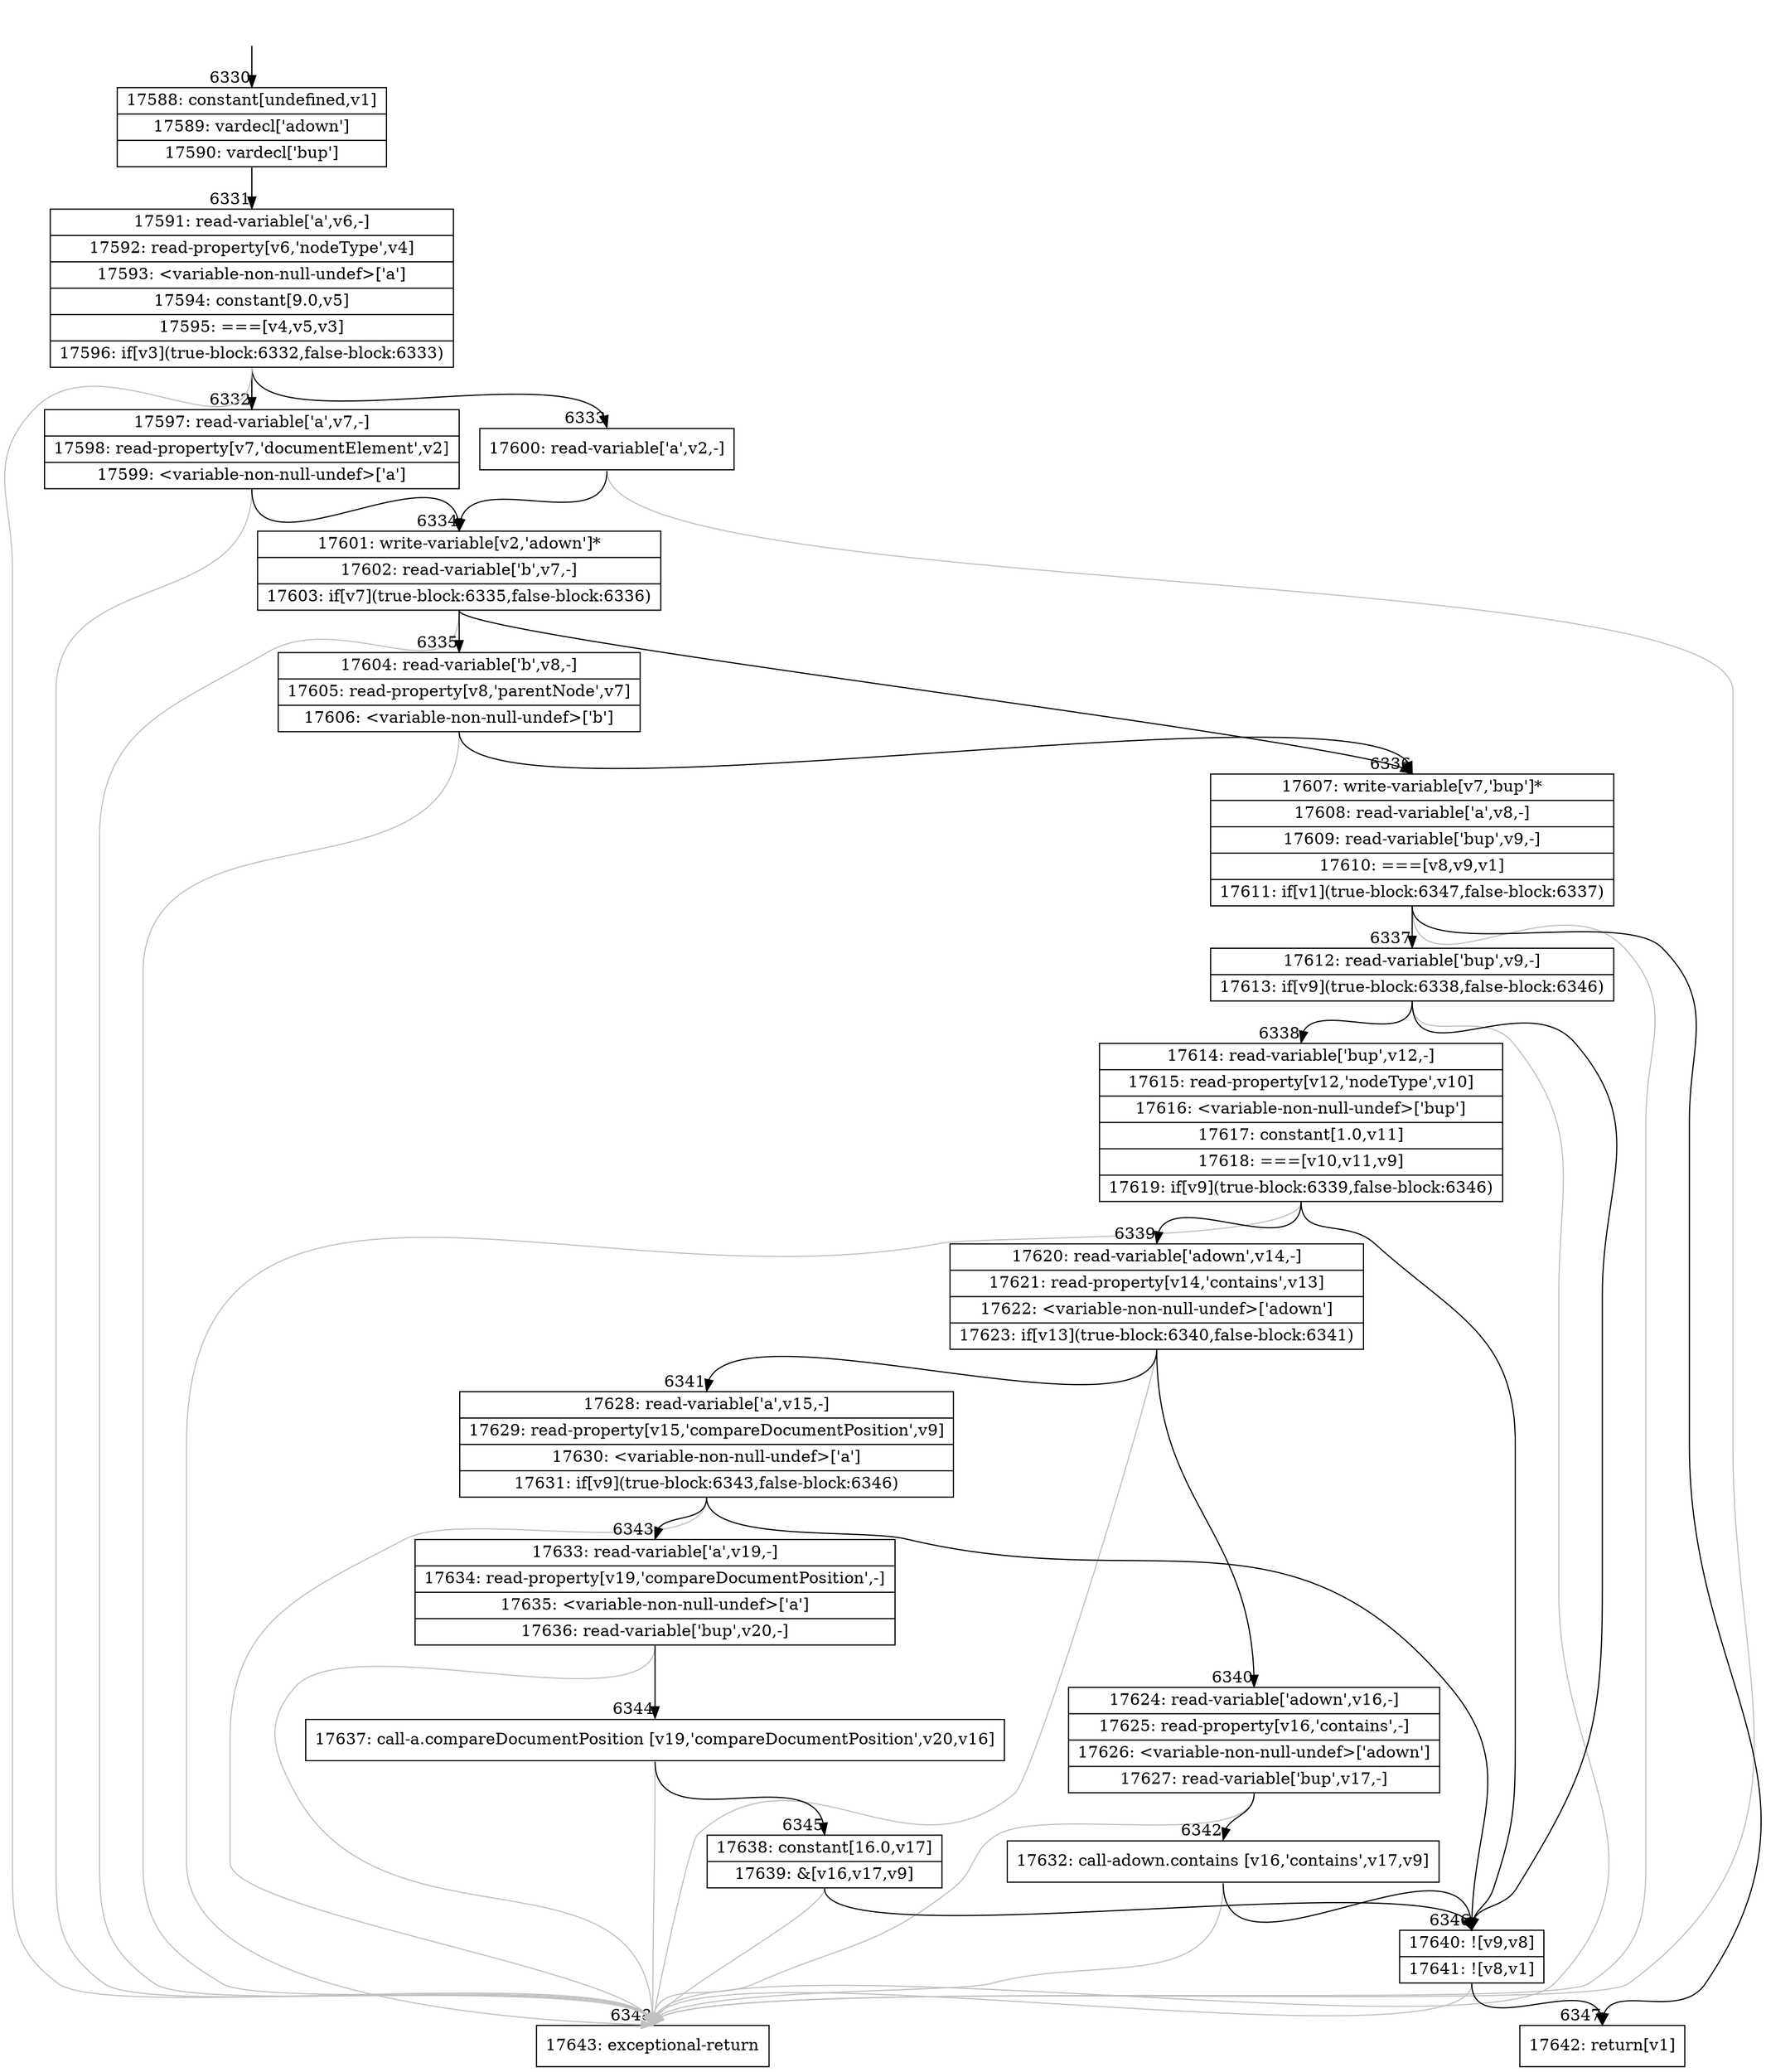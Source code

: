 digraph {
rankdir="TD"
BB_entry504[shape=none,label=""];
BB_entry504 -> BB6330 [tailport=s, headport=n, headlabel="    6330"]
BB6330 [shape=record label="{17588: constant[undefined,v1]|17589: vardecl['adown']|17590: vardecl['bup']}" ] 
BB6330 -> BB6331 [tailport=s, headport=n, headlabel="      6331"]
BB6331 [shape=record label="{17591: read-variable['a',v6,-]|17592: read-property[v6,'nodeType',v4]|17593: \<variable-non-null-undef\>['a']|17594: constant[9.0,v5]|17595: ===[v4,v5,v3]|17596: if[v3](true-block:6332,false-block:6333)}" ] 
BB6331 -> BB6332 [tailport=s, headport=n, headlabel="      6332"]
BB6331 -> BB6333 [tailport=s, headport=n, headlabel="      6333"]
BB6331 -> BB6348 [tailport=s, headport=n, color=gray, headlabel="      6348"]
BB6332 [shape=record label="{17597: read-variable['a',v7,-]|17598: read-property[v7,'documentElement',v2]|17599: \<variable-non-null-undef\>['a']}" ] 
BB6332 -> BB6334 [tailport=s, headport=n, headlabel="      6334"]
BB6332 -> BB6348 [tailport=s, headport=n, color=gray]
BB6333 [shape=record label="{17600: read-variable['a',v2,-]}" ] 
BB6333 -> BB6334 [tailport=s, headport=n]
BB6333 -> BB6348 [tailport=s, headport=n, color=gray]
BB6334 [shape=record label="{17601: write-variable[v2,'adown']*|17602: read-variable['b',v7,-]|17603: if[v7](true-block:6335,false-block:6336)}" ] 
BB6334 -> BB6336 [tailport=s, headport=n, headlabel="      6336"]
BB6334 -> BB6335 [tailport=s, headport=n, headlabel="      6335"]
BB6334 -> BB6348 [tailport=s, headport=n, color=gray]
BB6335 [shape=record label="{17604: read-variable['b',v8,-]|17605: read-property[v8,'parentNode',v7]|17606: \<variable-non-null-undef\>['b']}" ] 
BB6335 -> BB6336 [tailport=s, headport=n]
BB6335 -> BB6348 [tailport=s, headport=n, color=gray]
BB6336 [shape=record label="{17607: write-variable[v7,'bup']*|17608: read-variable['a',v8,-]|17609: read-variable['bup',v9,-]|17610: ===[v8,v9,v1]|17611: if[v1](true-block:6347,false-block:6337)}" ] 
BB6336 -> BB6347 [tailport=s, headport=n, headlabel="      6347"]
BB6336 -> BB6337 [tailport=s, headport=n, headlabel="      6337"]
BB6336 -> BB6348 [tailport=s, headport=n, color=gray]
BB6337 [shape=record label="{17612: read-variable['bup',v9,-]|17613: if[v9](true-block:6338,false-block:6346)}" ] 
BB6337 -> BB6346 [tailport=s, headport=n, headlabel="      6346"]
BB6337 -> BB6338 [tailport=s, headport=n, headlabel="      6338"]
BB6337 -> BB6348 [tailport=s, headport=n, color=gray]
BB6338 [shape=record label="{17614: read-variable['bup',v12,-]|17615: read-property[v12,'nodeType',v10]|17616: \<variable-non-null-undef\>['bup']|17617: constant[1.0,v11]|17618: ===[v10,v11,v9]|17619: if[v9](true-block:6339,false-block:6346)}" ] 
BB6338 -> BB6346 [tailport=s, headport=n]
BB6338 -> BB6339 [tailport=s, headport=n, headlabel="      6339"]
BB6338 -> BB6348 [tailport=s, headport=n, color=gray]
BB6339 [shape=record label="{17620: read-variable['adown',v14,-]|17621: read-property[v14,'contains',v13]|17622: \<variable-non-null-undef\>['adown']|17623: if[v13](true-block:6340,false-block:6341)}" ] 
BB6339 -> BB6340 [tailport=s, headport=n, headlabel="      6340"]
BB6339 -> BB6341 [tailport=s, headport=n, headlabel="      6341"]
BB6339 -> BB6348 [tailport=s, headport=n, color=gray]
BB6340 [shape=record label="{17624: read-variable['adown',v16,-]|17625: read-property[v16,'contains',-]|17626: \<variable-non-null-undef\>['adown']|17627: read-variable['bup',v17,-]}" ] 
BB6340 -> BB6342 [tailport=s, headport=n, headlabel="      6342"]
BB6340 -> BB6348 [tailport=s, headport=n, color=gray]
BB6341 [shape=record label="{17628: read-variable['a',v15,-]|17629: read-property[v15,'compareDocumentPosition',v9]|17630: \<variable-non-null-undef\>['a']|17631: if[v9](true-block:6343,false-block:6346)}" ] 
BB6341 -> BB6346 [tailport=s, headport=n]
BB6341 -> BB6343 [tailport=s, headport=n, headlabel="      6343"]
BB6341 -> BB6348 [tailport=s, headport=n, color=gray]
BB6342 [shape=record label="{17632: call-adown.contains [v16,'contains',v17,v9]}" ] 
BB6342 -> BB6346 [tailport=s, headport=n]
BB6342 -> BB6348 [tailport=s, headport=n, color=gray]
BB6343 [shape=record label="{17633: read-variable['a',v19,-]|17634: read-property[v19,'compareDocumentPosition',-]|17635: \<variable-non-null-undef\>['a']|17636: read-variable['bup',v20,-]}" ] 
BB6343 -> BB6344 [tailport=s, headport=n, headlabel="      6344"]
BB6343 -> BB6348 [tailport=s, headport=n, color=gray]
BB6344 [shape=record label="{17637: call-a.compareDocumentPosition [v19,'compareDocumentPosition',v20,v16]}" ] 
BB6344 -> BB6345 [tailport=s, headport=n, headlabel="      6345"]
BB6344 -> BB6348 [tailport=s, headport=n, color=gray]
BB6345 [shape=record label="{17638: constant[16.0,v17]|17639: &[v16,v17,v9]}" ] 
BB6345 -> BB6346 [tailport=s, headport=n]
BB6345 -> BB6348 [tailport=s, headport=n, color=gray]
BB6346 [shape=record label="{17640: ![v9,v8]|17641: ![v8,v1]}" ] 
BB6346 -> BB6347 [tailport=s, headport=n]
BB6346 -> BB6348 [tailport=s, headport=n, color=gray]
BB6347 [shape=record label="{17642: return[v1]}" ] 
BB6348 [shape=record label="{17643: exceptional-return}" ] 
//#$~ 5064
}

